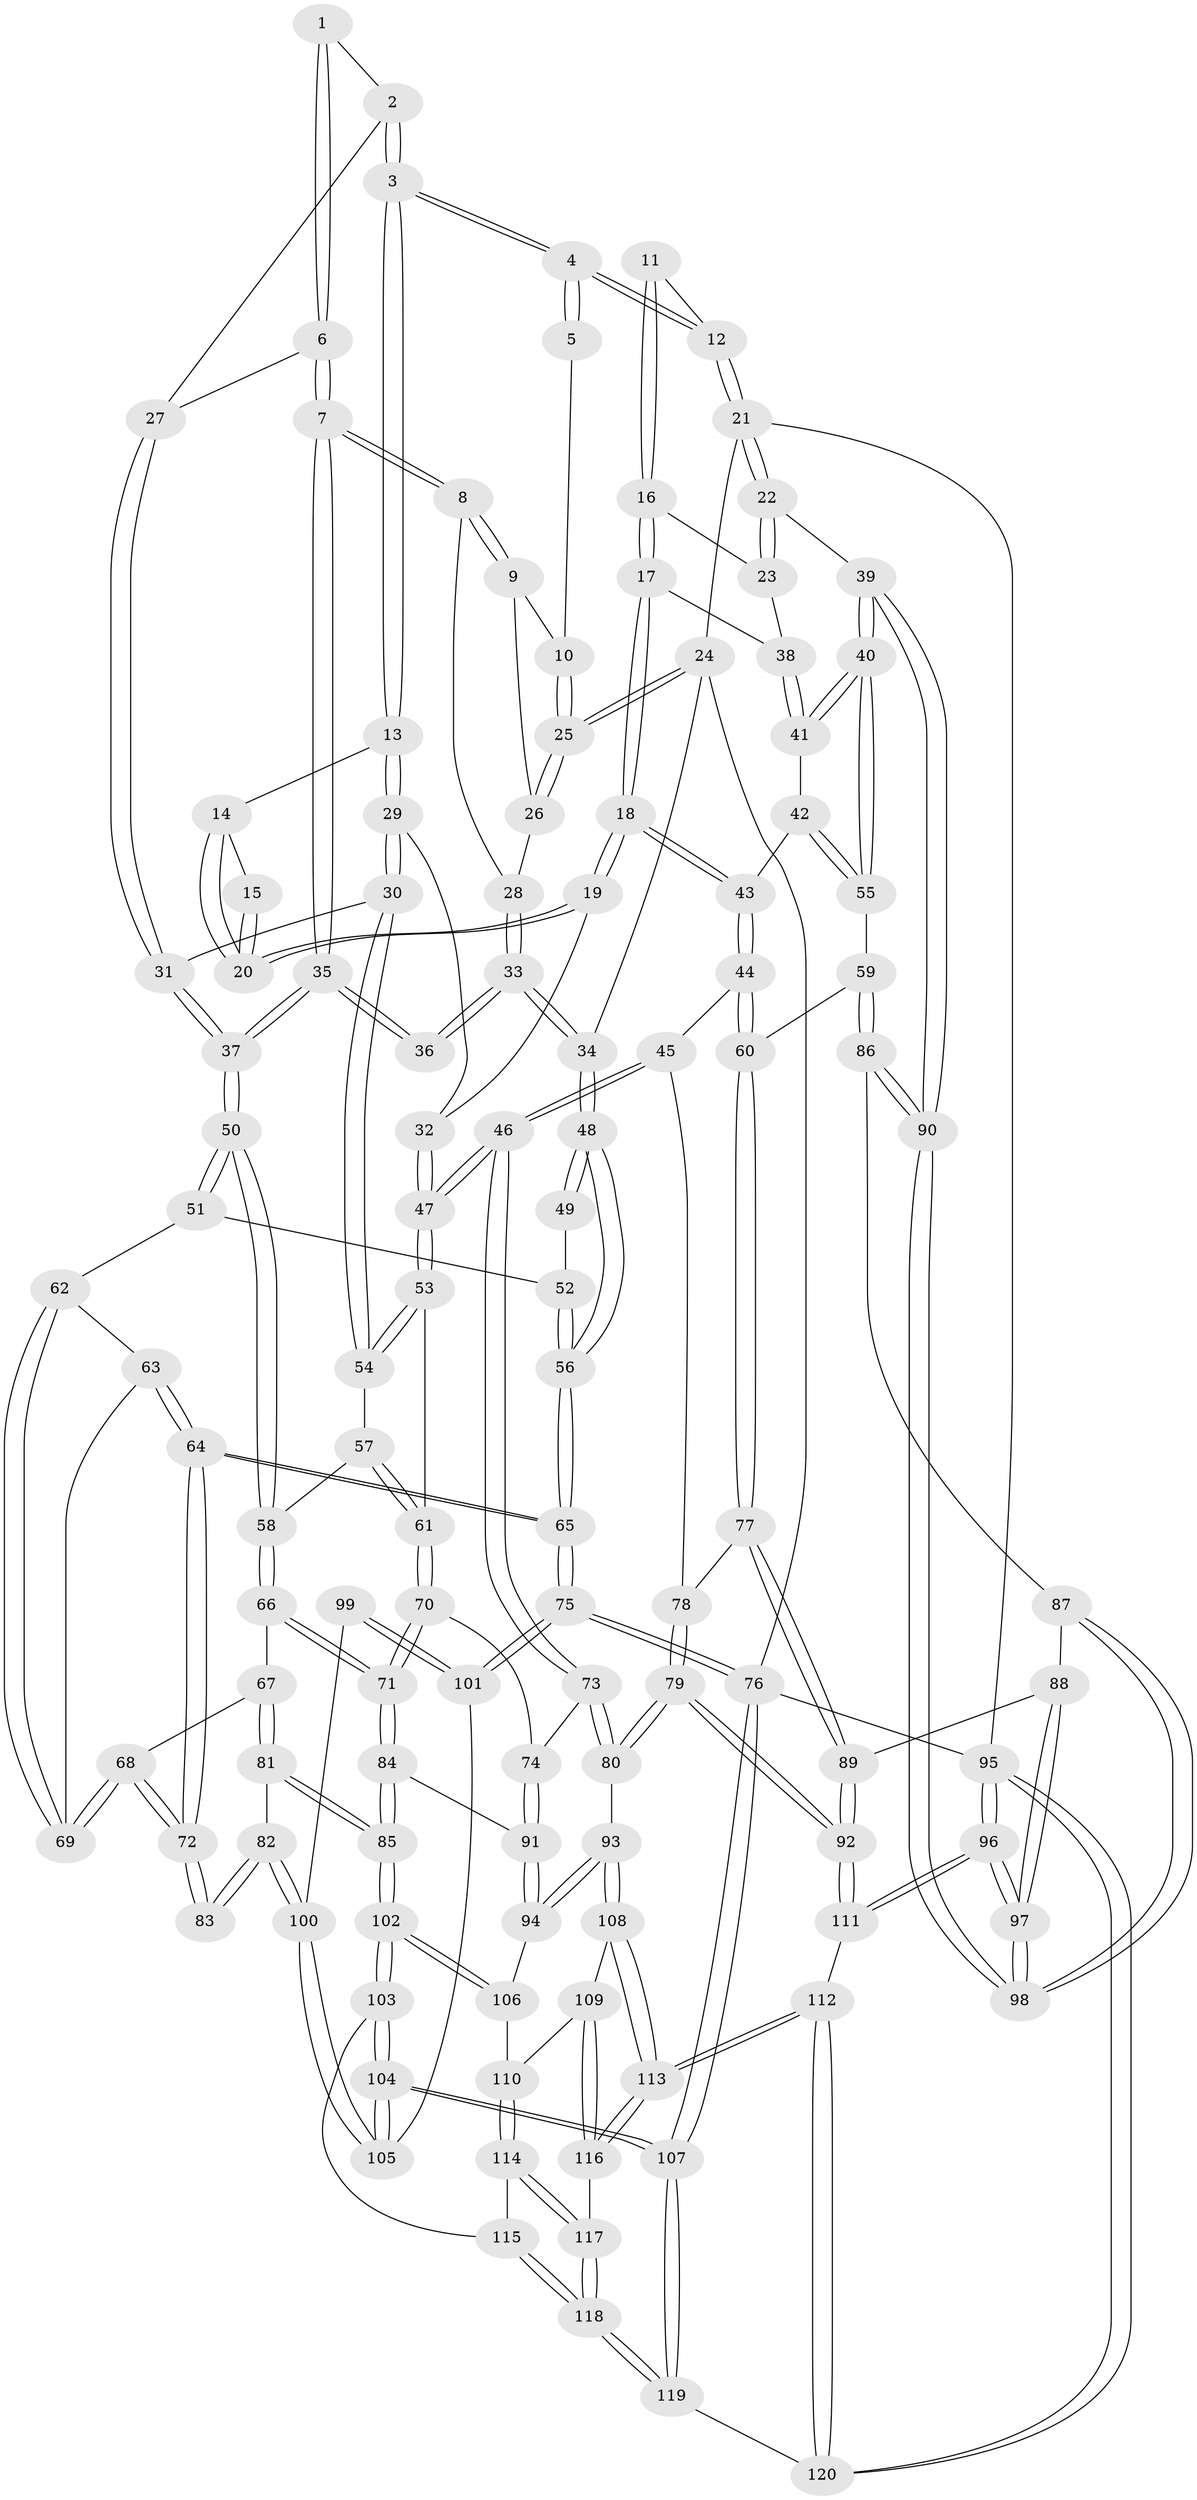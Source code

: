 // coarse degree distribution, {3: 0.5625, 6: 0.041666666666666664, 2: 0.14583333333333334, 5: 0.0625, 4: 0.1875}
// Generated by graph-tools (version 1.1) at 2025/54/03/04/25 22:54:28]
// undirected, 120 vertices, 297 edges
graph export_dot {
  node [color=gray90,style=filled];
  1 [pos="+0.18078481312717898+0.030384304699344358"];
  2 [pos="+0.35421781735256175+0.010834238617830207"];
  3 [pos="+0.4466633133056756+0"];
  4 [pos="+0.45425973380340634+0"];
  5 [pos="+0+0"];
  6 [pos="+0.19055869331661132+0.10800059992606009"];
  7 [pos="+0.1892980118703362+0.10969640543036221"];
  8 [pos="+0.17544817727767642+0.10716942742227499"];
  9 [pos="+0.13050211295619651+0.0750724591686248"];
  10 [pos="+0+0"];
  11 [pos="+0.7909089519061367+0"];
  12 [pos="+0.7967711552677356+0"];
  13 [pos="+0.4570628268830126+0"];
  14 [pos="+0.6009646032027207+0.08999769379744897"];
  15 [pos="+0.7236214246086299+0.003258790038850915"];
  16 [pos="+0.8299730698349729+0.0582482429071945"];
  17 [pos="+0.7746859426464265+0.20824295430308737"];
  18 [pos="+0.7400936292645122+0.23473860599165122"];
  19 [pos="+0.6849580555903177+0.21380923119351772"];
  20 [pos="+0.6769944385694864+0.191181343799699"];
  21 [pos="+1+0"];
  22 [pos="+1+0.010785535188847287"];
  23 [pos="+0.9953823233031036+0.12611201547070125"];
  24 [pos="+0+0"];
  25 [pos="+0+0"];
  26 [pos="+0.044796212643668155+0.08058590972034498"];
  27 [pos="+0.3025860726188939+0.07473540303981964"];
  28 [pos="+0.06466612112468818+0.12449736699660671"];
  29 [pos="+0.44725437098780024+0.2612978618067919"];
  30 [pos="+0.4358991218013823+0.27225354367321397"];
  31 [pos="+0.3112287221001719+0.26385588519380426"];
  32 [pos="+0.5979970890223191+0.25068731153758655"];
  33 [pos="+0.05827519739762605+0.19758329646437797"];
  34 [pos="+0+0.29025614801953786"];
  35 [pos="+0.1908158182251792+0.26792334181644323"];
  36 [pos="+0.18335285823427136+0.26632674038780463"];
  37 [pos="+0.21784245440698802+0.29193345500147044"];
  38 [pos="+0.9092002991547016+0.19546621820796892"];
  39 [pos="+1+0.41293000568972255"];
  40 [pos="+1+0.4147290782843459"];
  41 [pos="+0.9646630375012029+0.33084785328089267"];
  42 [pos="+0.8567987628103457+0.33089877771910686"];
  43 [pos="+0.7679826044339503+0.3146940652230917"];
  44 [pos="+0.7451608829286247+0.4333114216342808"];
  45 [pos="+0.6653338885289322+0.488398002594245"];
  46 [pos="+0.6356443659573234+0.4977469218869175"];
  47 [pos="+0.6082036316322184+0.4726049460168505"];
  48 [pos="+0+0.29119503002853936"];
  49 [pos="+0.04201923221733699+0.32172684587505856"];
  50 [pos="+0.20851007515936018+0.3500311865295212"];
  51 [pos="+0.108133656714757+0.40246514238808123"];
  52 [pos="+0.06954173782911553+0.39000486612440943"];
  53 [pos="+0.45504956399337126+0.40378021441436523"];
  54 [pos="+0.44486318041120787+0.33843050870670294"];
  55 [pos="+0.9252911466708386+0.5072137084999094"];
  56 [pos="+0+0.46028413457201006"];
  57 [pos="+0.3009908342807628+0.4126347573705855"];
  58 [pos="+0.2113152866762463+0.35863619542725017"];
  59 [pos="+0.900675062196164+0.5215114686769289"];
  60 [pos="+0.8942393330006562+0.5211626940722243"];
  61 [pos="+0.39875256762738537+0.4802229851442359"];
  62 [pos="+0.09495903892651712+0.4340081290276095"];
  63 [pos="+0.05621007599699464+0.4581413484765884"];
  64 [pos="+0+0.5423136727545822"];
  65 [pos="+0+0.5248398486065678"];
  66 [pos="+0.2177453299267489+0.5121851608878171"];
  67 [pos="+0.1627019985293864+0.5447084144293324"];
  68 [pos="+0.1345078636512794+0.5353547586633464"];
  69 [pos="+0.12765171862917155+0.5202495454615758"];
  70 [pos="+0.38119048278437967+0.5353282666662037"];
  71 [pos="+0.3451357821967326+0.5719287582078655"];
  72 [pos="+0+0.5514118110144323"];
  73 [pos="+0.6128616632407434+0.5512240067404858"];
  74 [pos="+0.5325219723918553+0.5808962178753944"];
  75 [pos="+0+0.840276121908067"];
  76 [pos="+0+1"];
  77 [pos="+0.8094040432974142+0.6062752402168345"];
  78 [pos="+0.7341253433632047+0.5667787383776636"];
  79 [pos="+0.7422199655896364+0.7543990546231579"];
  80 [pos="+0.6610007656373912+0.7353358155561929"];
  81 [pos="+0.15031752816507626+0.6381212610750613"];
  82 [pos="+0.12108011582179926+0.6517494375303395"];
  83 [pos="+0+0.6010363959890196"];
  84 [pos="+0.3439808325230206+0.6657152813550492"];
  85 [pos="+0.28670303618925075+0.7471699706493323"];
  86 [pos="+0.9209995504962064+0.6106211776045452"];
  87 [pos="+0.8952717652055804+0.6894811362379768"];
  88 [pos="+0.8070266281496652+0.7431524441201544"];
  89 [pos="+0.7702091386831651+0.750586523724576"];
  90 [pos="+1+0.803588922461224"];
  91 [pos="+0.4793195324320059+0.6954119882793891"];
  92 [pos="+0.7567867280314272+0.7595813911540303"];
  93 [pos="+0.6040151201325132+0.7637329756622232"];
  94 [pos="+0.502236838875265+0.7198160580793997"];
  95 [pos="+1+1"];
  96 [pos="+1+1"];
  97 [pos="+1+0.9664118327011311"];
  98 [pos="+1+0.8594535891761327"];
  99 [pos="+0.030738031750183473+0.6867360794931453"];
  100 [pos="+0.10728192664787539+0.6803617122455206"];
  101 [pos="+0.04194920614987287+0.7331866324274456"];
  102 [pos="+0.27982548212639674+0.7898230278300409"];
  103 [pos="+0.26887945071730784+0.8085332300341183"];
  104 [pos="+0.16053128509173784+0.8989964984083605"];
  105 [pos="+0.08882852211955856+0.7544039007909601"];
  106 [pos="+0.4328663251761178+0.81914128446615"];
  107 [pos="+0+1"];
  108 [pos="+0.5961171957644831+0.7815793494102242"];
  109 [pos="+0.4816722578019218+0.8629450582898534"];
  110 [pos="+0.4772035927976519+0.8626741104688562"];
  111 [pos="+0.7675796042041493+0.8082496242364816"];
  112 [pos="+0.6694405813959673+1"];
  113 [pos="+0.6052095236295661+0.9574907169052678"];
  114 [pos="+0.4507711707937607+0.8943031871469219"];
  115 [pos="+0.37191326066487373+0.9077902733213484"];
  116 [pos="+0.5370134109453627+0.9389405289172622"];
  117 [pos="+0.4494284535766175+0.9854684651643555"];
  118 [pos="+0.4087064238238781+1"];
  119 [pos="+0.3663258289763152+1"];
  120 [pos="+0.7179417023154314+1"];
  1 -- 2;
  1 -- 6;
  1 -- 6;
  2 -- 3;
  2 -- 3;
  2 -- 27;
  3 -- 4;
  3 -- 4;
  3 -- 13;
  3 -- 13;
  4 -- 5;
  4 -- 5;
  4 -- 12;
  4 -- 12;
  5 -- 10;
  6 -- 7;
  6 -- 7;
  6 -- 27;
  7 -- 8;
  7 -- 8;
  7 -- 35;
  7 -- 35;
  8 -- 9;
  8 -- 9;
  8 -- 28;
  9 -- 10;
  9 -- 26;
  10 -- 25;
  10 -- 25;
  11 -- 12;
  11 -- 16;
  11 -- 16;
  12 -- 21;
  12 -- 21;
  13 -- 14;
  13 -- 29;
  13 -- 29;
  14 -- 15;
  14 -- 20;
  14 -- 20;
  15 -- 20;
  15 -- 20;
  16 -- 17;
  16 -- 17;
  16 -- 23;
  17 -- 18;
  17 -- 18;
  17 -- 38;
  18 -- 19;
  18 -- 19;
  18 -- 43;
  18 -- 43;
  19 -- 20;
  19 -- 20;
  19 -- 32;
  21 -- 22;
  21 -- 22;
  21 -- 24;
  21 -- 95;
  22 -- 23;
  22 -- 23;
  22 -- 39;
  23 -- 38;
  24 -- 25;
  24 -- 25;
  24 -- 34;
  24 -- 76;
  25 -- 26;
  25 -- 26;
  26 -- 28;
  27 -- 31;
  27 -- 31;
  28 -- 33;
  28 -- 33;
  29 -- 30;
  29 -- 30;
  29 -- 32;
  30 -- 31;
  30 -- 54;
  30 -- 54;
  31 -- 37;
  31 -- 37;
  32 -- 47;
  32 -- 47;
  33 -- 34;
  33 -- 34;
  33 -- 36;
  33 -- 36;
  34 -- 48;
  34 -- 48;
  35 -- 36;
  35 -- 36;
  35 -- 37;
  35 -- 37;
  37 -- 50;
  37 -- 50;
  38 -- 41;
  38 -- 41;
  39 -- 40;
  39 -- 40;
  39 -- 90;
  39 -- 90;
  40 -- 41;
  40 -- 41;
  40 -- 55;
  40 -- 55;
  41 -- 42;
  42 -- 43;
  42 -- 55;
  42 -- 55;
  43 -- 44;
  43 -- 44;
  44 -- 45;
  44 -- 60;
  44 -- 60;
  45 -- 46;
  45 -- 46;
  45 -- 78;
  46 -- 47;
  46 -- 47;
  46 -- 73;
  46 -- 73;
  47 -- 53;
  47 -- 53;
  48 -- 49;
  48 -- 49;
  48 -- 56;
  48 -- 56;
  49 -- 52;
  50 -- 51;
  50 -- 51;
  50 -- 58;
  50 -- 58;
  51 -- 52;
  51 -- 62;
  52 -- 56;
  52 -- 56;
  53 -- 54;
  53 -- 54;
  53 -- 61;
  54 -- 57;
  55 -- 59;
  56 -- 65;
  56 -- 65;
  57 -- 58;
  57 -- 61;
  57 -- 61;
  58 -- 66;
  58 -- 66;
  59 -- 60;
  59 -- 86;
  59 -- 86;
  60 -- 77;
  60 -- 77;
  61 -- 70;
  61 -- 70;
  62 -- 63;
  62 -- 69;
  62 -- 69;
  63 -- 64;
  63 -- 64;
  63 -- 69;
  64 -- 65;
  64 -- 65;
  64 -- 72;
  64 -- 72;
  65 -- 75;
  65 -- 75;
  66 -- 67;
  66 -- 71;
  66 -- 71;
  67 -- 68;
  67 -- 81;
  67 -- 81;
  68 -- 69;
  68 -- 69;
  68 -- 72;
  68 -- 72;
  70 -- 71;
  70 -- 71;
  70 -- 74;
  71 -- 84;
  71 -- 84;
  72 -- 83;
  72 -- 83;
  73 -- 74;
  73 -- 80;
  73 -- 80;
  74 -- 91;
  74 -- 91;
  75 -- 76;
  75 -- 76;
  75 -- 101;
  75 -- 101;
  76 -- 107;
  76 -- 107;
  76 -- 95;
  77 -- 78;
  77 -- 89;
  77 -- 89;
  78 -- 79;
  78 -- 79;
  79 -- 80;
  79 -- 80;
  79 -- 92;
  79 -- 92;
  80 -- 93;
  81 -- 82;
  81 -- 85;
  81 -- 85;
  82 -- 83;
  82 -- 83;
  82 -- 100;
  82 -- 100;
  84 -- 85;
  84 -- 85;
  84 -- 91;
  85 -- 102;
  85 -- 102;
  86 -- 87;
  86 -- 90;
  86 -- 90;
  87 -- 88;
  87 -- 98;
  87 -- 98;
  88 -- 89;
  88 -- 97;
  88 -- 97;
  89 -- 92;
  89 -- 92;
  90 -- 98;
  90 -- 98;
  91 -- 94;
  91 -- 94;
  92 -- 111;
  92 -- 111;
  93 -- 94;
  93 -- 94;
  93 -- 108;
  93 -- 108;
  94 -- 106;
  95 -- 96;
  95 -- 96;
  95 -- 120;
  95 -- 120;
  96 -- 97;
  96 -- 97;
  96 -- 111;
  96 -- 111;
  97 -- 98;
  97 -- 98;
  99 -- 100;
  99 -- 101;
  99 -- 101;
  100 -- 105;
  100 -- 105;
  101 -- 105;
  102 -- 103;
  102 -- 103;
  102 -- 106;
  102 -- 106;
  103 -- 104;
  103 -- 104;
  103 -- 115;
  104 -- 105;
  104 -- 105;
  104 -- 107;
  104 -- 107;
  106 -- 110;
  107 -- 119;
  107 -- 119;
  108 -- 109;
  108 -- 113;
  108 -- 113;
  109 -- 110;
  109 -- 116;
  109 -- 116;
  110 -- 114;
  110 -- 114;
  111 -- 112;
  112 -- 113;
  112 -- 113;
  112 -- 120;
  112 -- 120;
  113 -- 116;
  113 -- 116;
  114 -- 115;
  114 -- 117;
  114 -- 117;
  115 -- 118;
  115 -- 118;
  116 -- 117;
  117 -- 118;
  117 -- 118;
  118 -- 119;
  118 -- 119;
  119 -- 120;
}
